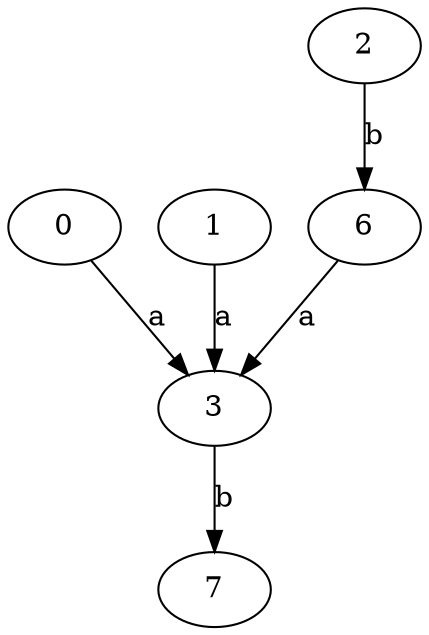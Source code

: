 strict digraph  {
0;
3;
1;
6;
7;
2;
0 -> 3  [label=a];
3 -> 7  [label=b];
1 -> 3  [label=a];
6 -> 3  [label=a];
2 -> 6  [label=b];
}
